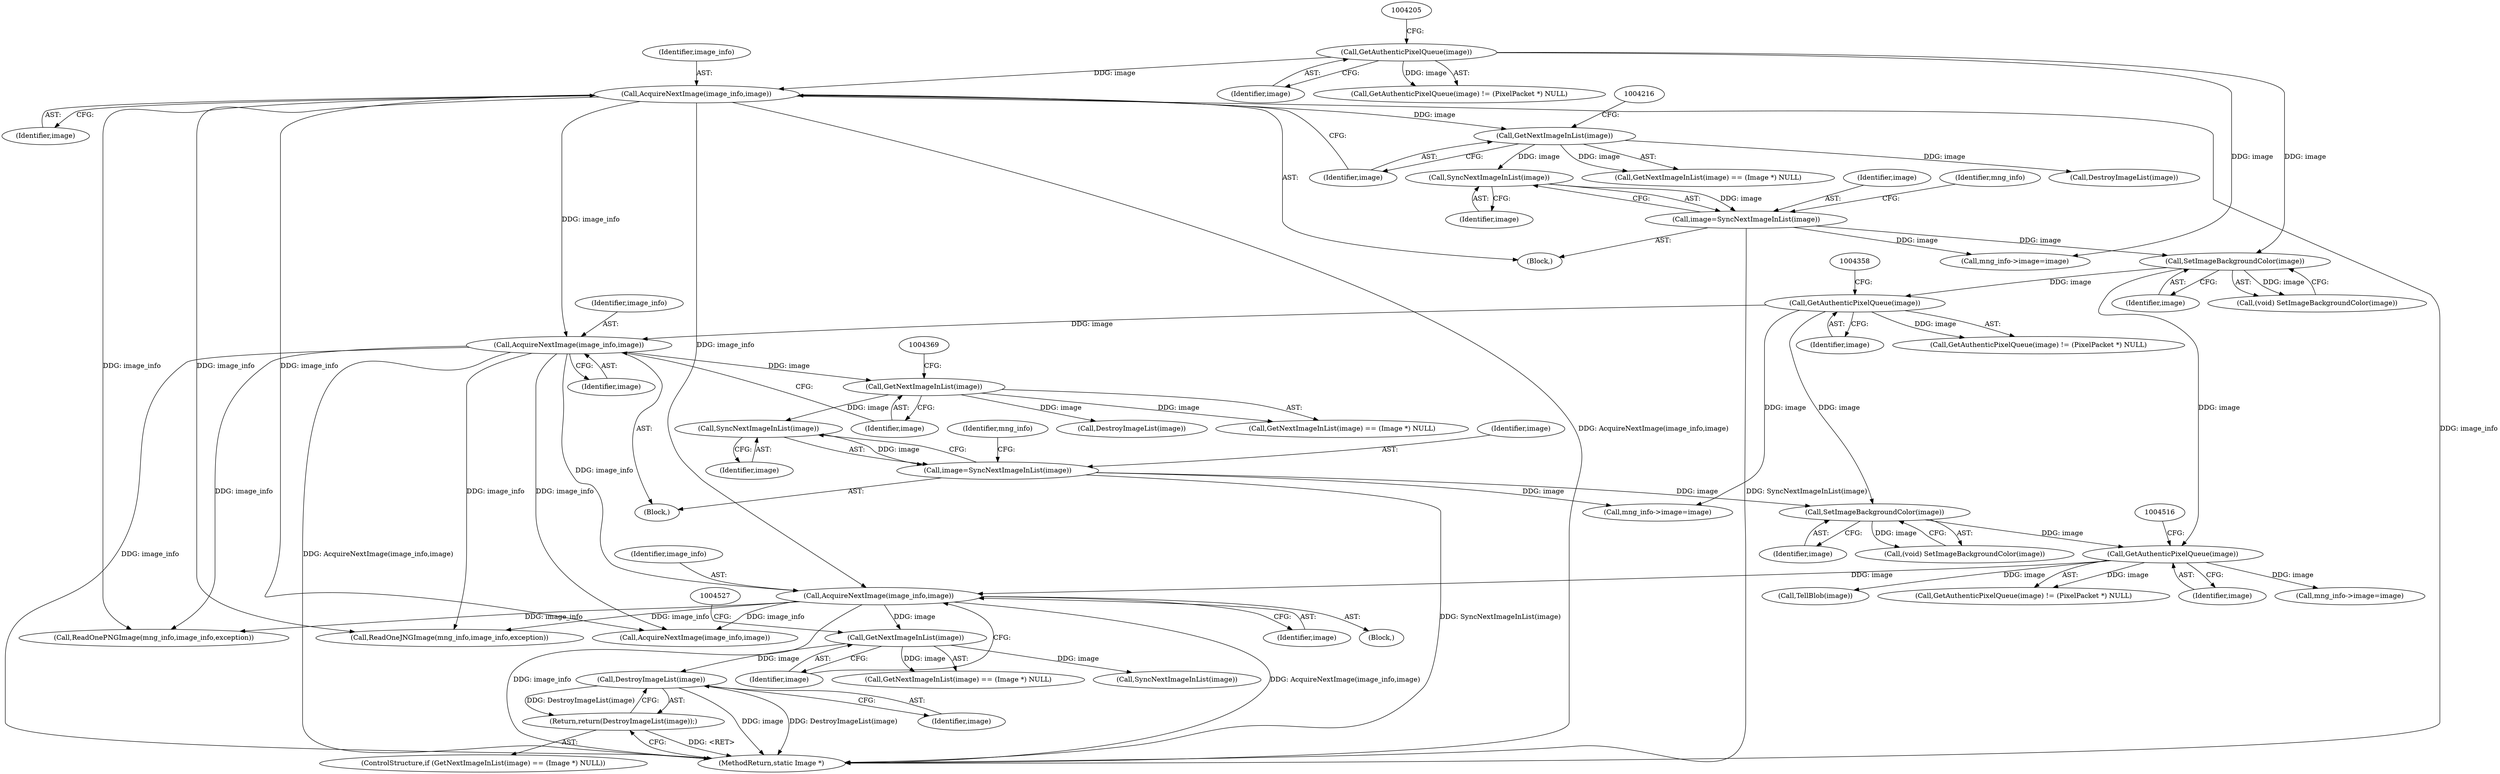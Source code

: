 digraph "0_ImageMagick_9eedb5660f1704cde8e8cd784c5c2a09dd2fd60f_0@pointer" {
"1004530" [label="(Call,DestroyImageList(image))"];
"1004524" [label="(Call,GetNextImageInList(image))"];
"1004519" [label="(Call,AcquireNextImage(image_info,image))"];
"1004361" [label="(Call,AcquireNextImage(image_info,image))"];
"1004208" [label="(Call,AcquireNextImage(image_info,image))"];
"1004202" [label="(Call,GetAuthenticPixelQueue(image))"];
"1004355" [label="(Call,GetAuthenticPixelQueue(image))"];
"1004310" [label="(Call,SetImageBackgroundColor(image))"];
"1004221" [label="(Call,image=SyncNextImageInList(image))"];
"1004223" [label="(Call,SyncNextImageInList(image))"];
"1004213" [label="(Call,GetNextImageInList(image))"];
"1004513" [label="(Call,GetAuthenticPixelQueue(image))"];
"1004468" [label="(Call,SetImageBackgroundColor(image))"];
"1004374" [label="(Call,image=SyncNextImageInList(image))"];
"1004376" [label="(Call,SyncNextImageInList(image))"];
"1004366" [label="(Call,GetNextImageInList(image))"];
"1004529" [label="(Return,return(DestroyImageList(image));)"];
"1004514" [label="(Identifier,image)"];
"1004362" [label="(Identifier,image_info)"];
"1007374" [label="(MethodReturn,static Image *)"];
"1004534" [label="(Call,SyncNextImageInList(image))"];
"1004355" [label="(Call,GetAuthenticPixelQueue(image))"];
"1004468" [label="(Call,SetImageBackgroundColor(image))"];
"1004521" [label="(Identifier,image)"];
"1004546" [label="(Call,TellBlob(image))"];
"1004365" [label="(Call,GetNextImageInList(image) == (Image *) NULL)"];
"1004310" [label="(Call,SetImageBackgroundColor(image))"];
"1004203" [label="(Identifier,image)"];
"1004202" [label="(Call,GetAuthenticPixelQueue(image))"];
"1004219" [label="(Call,DestroyImageList(image))"];
"1004380" [label="(Identifier,mng_info)"];
"1004525" [label="(Identifier,image)"];
"1004522" [label="(ControlStructure,if (GetNextImageInList(image) == (Image *) NULL))"];
"1004519" [label="(Call,AcquireNextImage(image_info,image))"];
"1004715" [label="(Call,ReadOneJNGImage(mng_info,image_info,exception))"];
"1004227" [label="(Identifier,mng_info)"];
"1004524" [label="(Call,GetNextImageInList(image))"];
"1004376" [label="(Call,SyncNextImageInList(image))"];
"1004512" [label="(Call,GetAuthenticPixelQueue(image) != (PixelPacket *) NULL)"];
"1004212" [label="(Call,GetNextImageInList(image) == (Image *) NULL)"];
"1004208" [label="(Call,AcquireNextImage(image_info,image))"];
"1004523" [label="(Call,GetNextImageInList(image) == (Image *) NULL)"];
"1004207" [label="(Block,)"];
"1004366" [label="(Call,GetNextImageInList(image))"];
"1004201" [label="(Call,GetAuthenticPixelQueue(image) != (PixelPacket *) NULL)"];
"1004466" [label="(Call,(void) SetImageBackgroundColor(image))"];
"1004363" [label="(Identifier,image)"];
"1004518" [label="(Block,)"];
"1004213" [label="(Call,GetNextImageInList(image))"];
"1004361" [label="(Call,AcquireNextImage(image_info,image))"];
"1004530" [label="(Call,DestroyImageList(image))"];
"1004223" [label="(Call,SyncNextImageInList(image))"];
"1004529" [label="(Return,return(DestroyImageList(image));)"];
"1004378" [label="(Call,mng_info->image=image)"];
"1004536" [label="(Call,mng_info->image=image)"];
"1004224" [label="(Identifier,image)"];
"1004469" [label="(Identifier,image)"];
"1004372" [label="(Call,DestroyImageList(image))"];
"1004210" [label="(Identifier,image)"];
"1004367" [label="(Identifier,image)"];
"1004708" [label="(Call,ReadOnePNGImage(mng_info,image_info,exception))"];
"1004520" [label="(Identifier,image_info)"];
"1004360" [label="(Block,)"];
"1004209" [label="(Identifier,image_info)"];
"1004225" [label="(Call,mng_info->image=image)"];
"1004356" [label="(Identifier,image)"];
"1004308" [label="(Call,(void) SetImageBackgroundColor(image))"];
"1004311" [label="(Identifier,image)"];
"1004531" [label="(Identifier,image)"];
"1006725" [label="(Call,AcquireNextImage(image_info,image))"];
"1004354" [label="(Call,GetAuthenticPixelQueue(image) != (PixelPacket *) NULL)"];
"1004374" [label="(Call,image=SyncNextImageInList(image))"];
"1004513" [label="(Call,GetAuthenticPixelQueue(image))"];
"1004375" [label="(Identifier,image)"];
"1004377" [label="(Identifier,image)"];
"1004221" [label="(Call,image=SyncNextImageInList(image))"];
"1004222" [label="(Identifier,image)"];
"1004214" [label="(Identifier,image)"];
"1004530" -> "1004529"  [label="AST: "];
"1004530" -> "1004531"  [label="CFG: "];
"1004531" -> "1004530"  [label="AST: "];
"1004529" -> "1004530"  [label="CFG: "];
"1004530" -> "1007374"  [label="DDG: DestroyImageList(image)"];
"1004530" -> "1007374"  [label="DDG: image"];
"1004530" -> "1004529"  [label="DDG: DestroyImageList(image)"];
"1004524" -> "1004530"  [label="DDG: image"];
"1004524" -> "1004523"  [label="AST: "];
"1004524" -> "1004525"  [label="CFG: "];
"1004525" -> "1004524"  [label="AST: "];
"1004527" -> "1004524"  [label="CFG: "];
"1004524" -> "1004523"  [label="DDG: image"];
"1004519" -> "1004524"  [label="DDG: image"];
"1004524" -> "1004534"  [label="DDG: image"];
"1004519" -> "1004518"  [label="AST: "];
"1004519" -> "1004521"  [label="CFG: "];
"1004520" -> "1004519"  [label="AST: "];
"1004521" -> "1004519"  [label="AST: "];
"1004525" -> "1004519"  [label="CFG: "];
"1004519" -> "1007374"  [label="DDG: AcquireNextImage(image_info,image)"];
"1004519" -> "1007374"  [label="DDG: image_info"];
"1004361" -> "1004519"  [label="DDG: image_info"];
"1004208" -> "1004519"  [label="DDG: image_info"];
"1004513" -> "1004519"  [label="DDG: image"];
"1004519" -> "1004708"  [label="DDG: image_info"];
"1004519" -> "1004715"  [label="DDG: image_info"];
"1004519" -> "1006725"  [label="DDG: image_info"];
"1004361" -> "1004360"  [label="AST: "];
"1004361" -> "1004363"  [label="CFG: "];
"1004362" -> "1004361"  [label="AST: "];
"1004363" -> "1004361"  [label="AST: "];
"1004367" -> "1004361"  [label="CFG: "];
"1004361" -> "1007374"  [label="DDG: AcquireNextImage(image_info,image)"];
"1004361" -> "1007374"  [label="DDG: image_info"];
"1004208" -> "1004361"  [label="DDG: image_info"];
"1004355" -> "1004361"  [label="DDG: image"];
"1004361" -> "1004366"  [label="DDG: image"];
"1004361" -> "1004708"  [label="DDG: image_info"];
"1004361" -> "1004715"  [label="DDG: image_info"];
"1004361" -> "1006725"  [label="DDG: image_info"];
"1004208" -> "1004207"  [label="AST: "];
"1004208" -> "1004210"  [label="CFG: "];
"1004209" -> "1004208"  [label="AST: "];
"1004210" -> "1004208"  [label="AST: "];
"1004214" -> "1004208"  [label="CFG: "];
"1004208" -> "1007374"  [label="DDG: AcquireNextImage(image_info,image)"];
"1004208" -> "1007374"  [label="DDG: image_info"];
"1004202" -> "1004208"  [label="DDG: image"];
"1004208" -> "1004213"  [label="DDG: image"];
"1004208" -> "1004708"  [label="DDG: image_info"];
"1004208" -> "1004715"  [label="DDG: image_info"];
"1004208" -> "1006725"  [label="DDG: image_info"];
"1004202" -> "1004201"  [label="AST: "];
"1004202" -> "1004203"  [label="CFG: "];
"1004203" -> "1004202"  [label="AST: "];
"1004205" -> "1004202"  [label="CFG: "];
"1004202" -> "1004201"  [label="DDG: image"];
"1004202" -> "1004225"  [label="DDG: image"];
"1004202" -> "1004310"  [label="DDG: image"];
"1004355" -> "1004354"  [label="AST: "];
"1004355" -> "1004356"  [label="CFG: "];
"1004356" -> "1004355"  [label="AST: "];
"1004358" -> "1004355"  [label="CFG: "];
"1004355" -> "1004354"  [label="DDG: image"];
"1004310" -> "1004355"  [label="DDG: image"];
"1004355" -> "1004378"  [label="DDG: image"];
"1004355" -> "1004468"  [label="DDG: image"];
"1004310" -> "1004308"  [label="AST: "];
"1004310" -> "1004311"  [label="CFG: "];
"1004311" -> "1004310"  [label="AST: "];
"1004308" -> "1004310"  [label="CFG: "];
"1004310" -> "1004308"  [label="DDG: image"];
"1004221" -> "1004310"  [label="DDG: image"];
"1004310" -> "1004513"  [label="DDG: image"];
"1004221" -> "1004207"  [label="AST: "];
"1004221" -> "1004223"  [label="CFG: "];
"1004222" -> "1004221"  [label="AST: "];
"1004223" -> "1004221"  [label="AST: "];
"1004227" -> "1004221"  [label="CFG: "];
"1004221" -> "1007374"  [label="DDG: SyncNextImageInList(image)"];
"1004223" -> "1004221"  [label="DDG: image"];
"1004221" -> "1004225"  [label="DDG: image"];
"1004223" -> "1004224"  [label="CFG: "];
"1004224" -> "1004223"  [label="AST: "];
"1004213" -> "1004223"  [label="DDG: image"];
"1004213" -> "1004212"  [label="AST: "];
"1004213" -> "1004214"  [label="CFG: "];
"1004214" -> "1004213"  [label="AST: "];
"1004216" -> "1004213"  [label="CFG: "];
"1004213" -> "1004212"  [label="DDG: image"];
"1004213" -> "1004219"  [label="DDG: image"];
"1004513" -> "1004512"  [label="AST: "];
"1004513" -> "1004514"  [label="CFG: "];
"1004514" -> "1004513"  [label="AST: "];
"1004516" -> "1004513"  [label="CFG: "];
"1004513" -> "1004512"  [label="DDG: image"];
"1004468" -> "1004513"  [label="DDG: image"];
"1004513" -> "1004536"  [label="DDG: image"];
"1004513" -> "1004546"  [label="DDG: image"];
"1004468" -> "1004466"  [label="AST: "];
"1004468" -> "1004469"  [label="CFG: "];
"1004469" -> "1004468"  [label="AST: "];
"1004466" -> "1004468"  [label="CFG: "];
"1004468" -> "1004466"  [label="DDG: image"];
"1004374" -> "1004468"  [label="DDG: image"];
"1004374" -> "1004360"  [label="AST: "];
"1004374" -> "1004376"  [label="CFG: "];
"1004375" -> "1004374"  [label="AST: "];
"1004376" -> "1004374"  [label="AST: "];
"1004380" -> "1004374"  [label="CFG: "];
"1004374" -> "1007374"  [label="DDG: SyncNextImageInList(image)"];
"1004376" -> "1004374"  [label="DDG: image"];
"1004374" -> "1004378"  [label="DDG: image"];
"1004376" -> "1004377"  [label="CFG: "];
"1004377" -> "1004376"  [label="AST: "];
"1004366" -> "1004376"  [label="DDG: image"];
"1004366" -> "1004365"  [label="AST: "];
"1004366" -> "1004367"  [label="CFG: "];
"1004367" -> "1004366"  [label="AST: "];
"1004369" -> "1004366"  [label="CFG: "];
"1004366" -> "1004365"  [label="DDG: image"];
"1004366" -> "1004372"  [label="DDG: image"];
"1004529" -> "1004522"  [label="AST: "];
"1007374" -> "1004529"  [label="CFG: "];
"1004529" -> "1007374"  [label="DDG: <RET>"];
}
